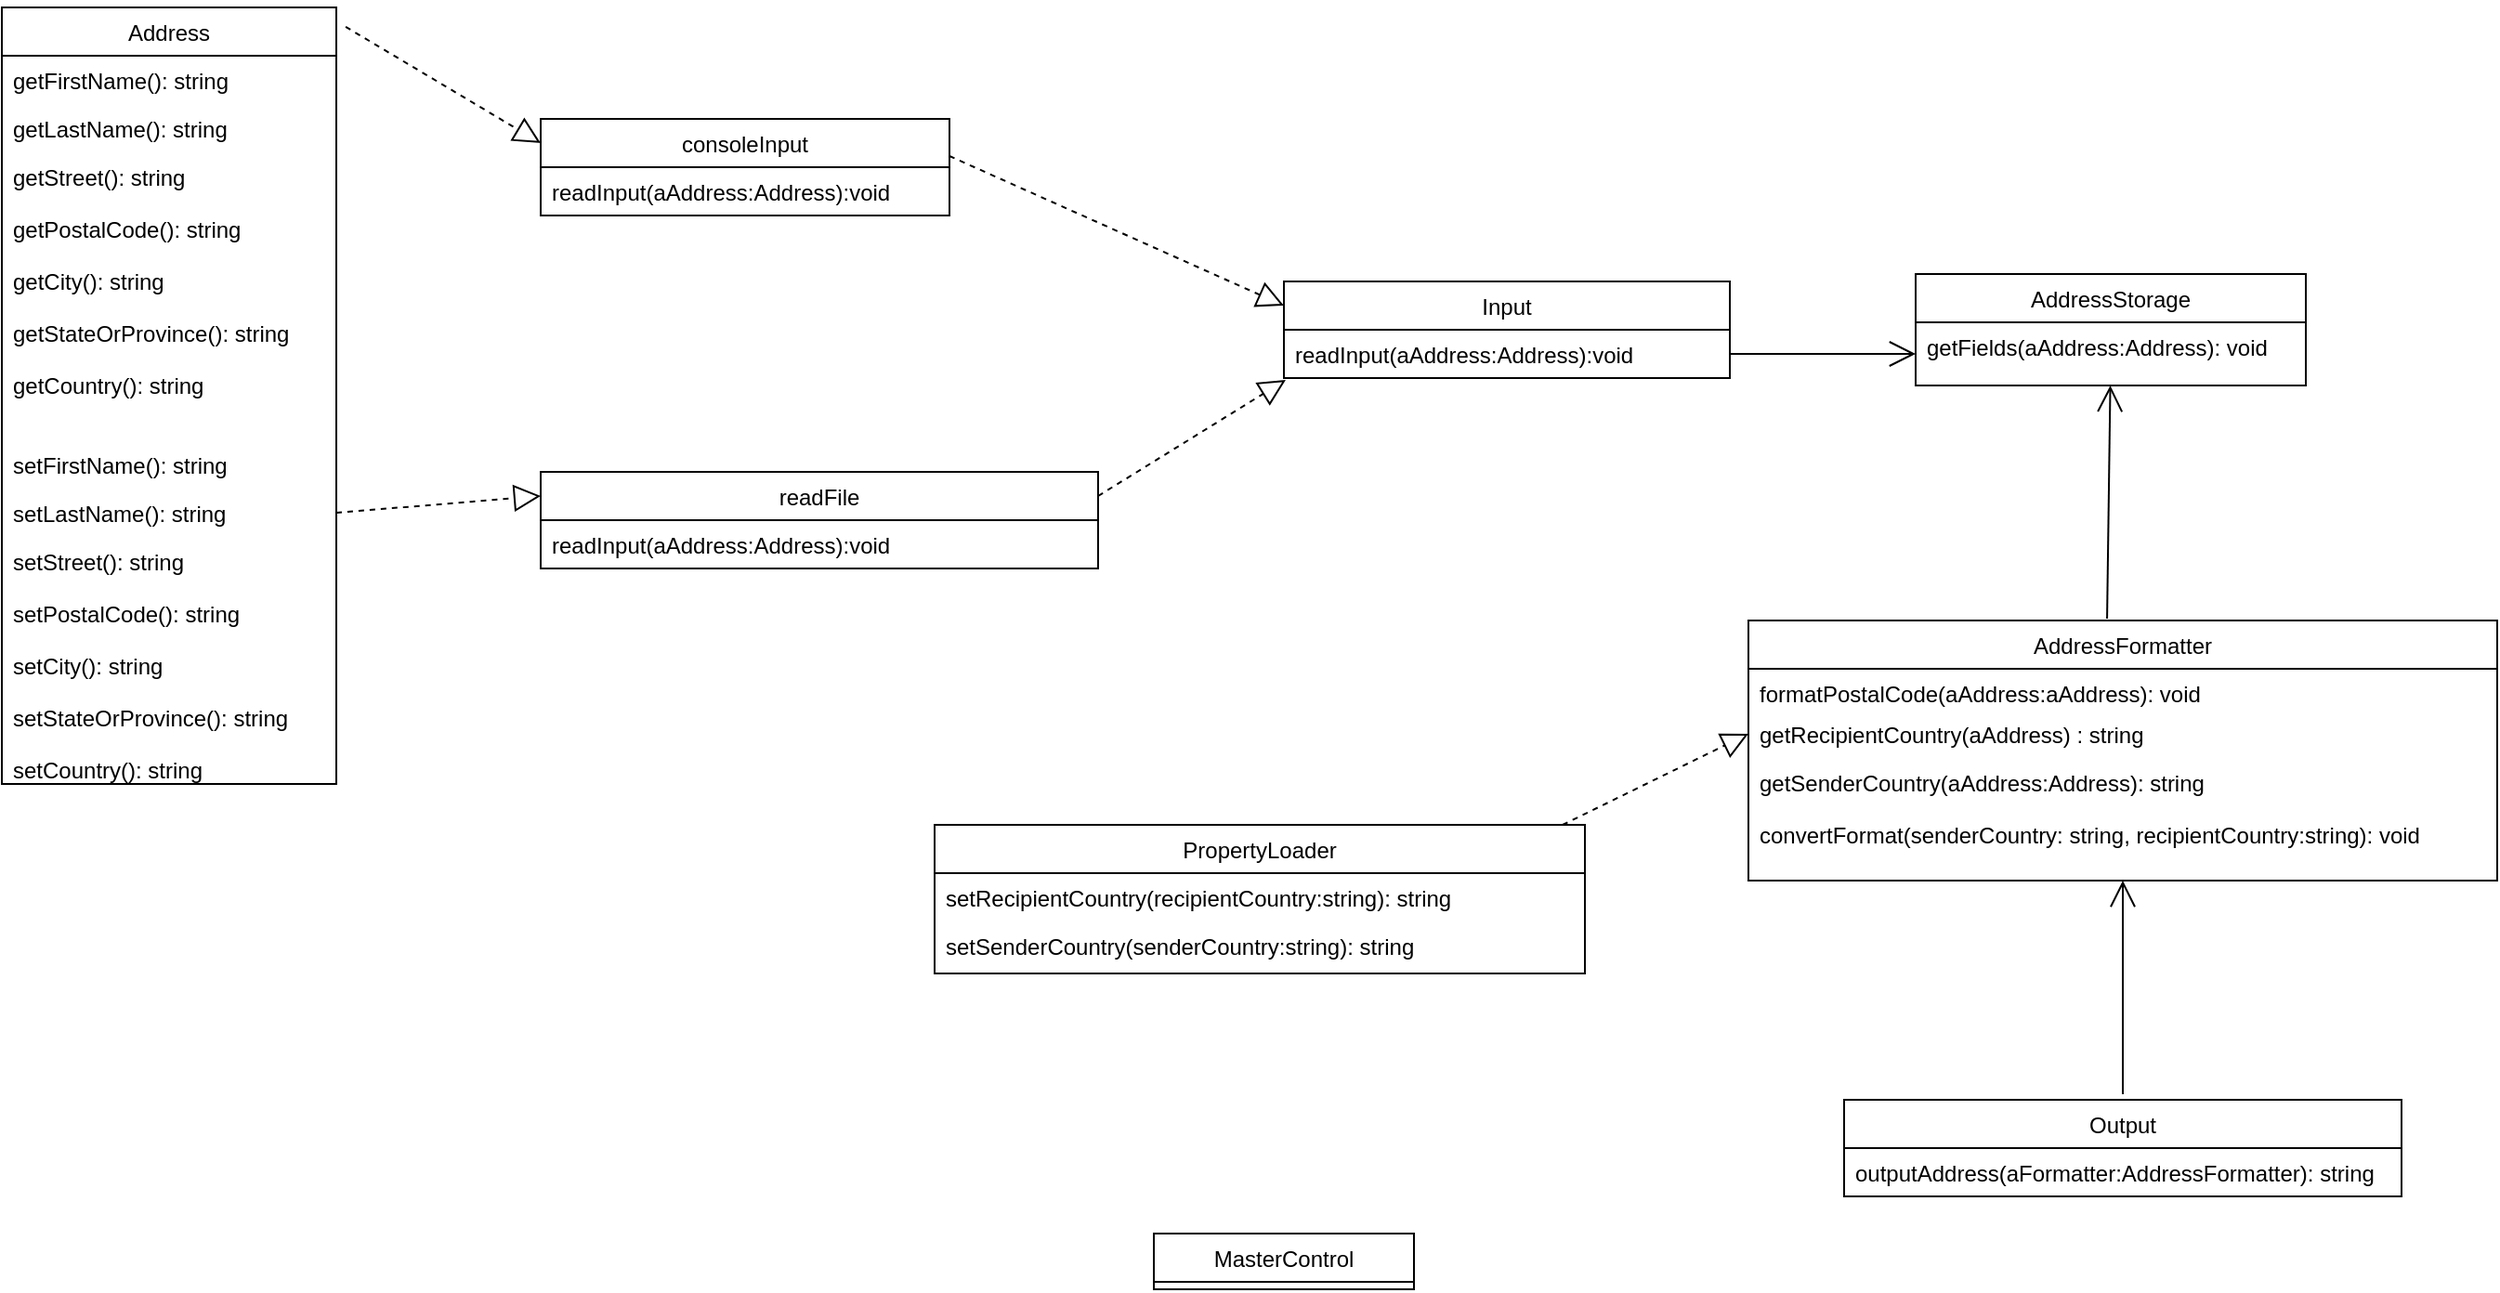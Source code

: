 <mxfile version="14.2.7" type="github">
  <diagram name="Page-1" id="929967ad-93f9-6ef4-fab6-5d389245f69c">
    <mxGraphModel dx="1395" dy="1029" grid="1" gridSize="10" guides="1" tooltips="1" connect="1" arrows="1" fold="1" page="1" pageScale="1.5" pageWidth="1169" pageHeight="826" background="none" math="0" shadow="0">
      <root>
        <mxCell id="0" style=";html=1;" />
        <mxCell id="1" style=";html=1;" parent="0" />
        <mxCell id="BPb1q2xjMMaSEA_R7cb4-1" value="Input" style="swimlane;fontStyle=0;childLayout=stackLayout;horizontal=1;startSize=26;fillColor=none;horizontalStack=0;resizeParent=1;resizeParentMax=0;resizeLast=0;collapsible=1;marginBottom=0;" parent="1" vertex="1">
          <mxGeometry x="890" y="207.5" width="240" height="52" as="geometry" />
        </mxCell>
        <mxCell id="BPb1q2xjMMaSEA_R7cb4-2" value="readInput(aAddress:Address):void" style="text;strokeColor=none;fillColor=none;align=left;verticalAlign=top;spacingLeft=4;spacingRight=4;overflow=hidden;rotatable=0;points=[[0,0.5],[1,0.5]];portConstraint=eastwest;" parent="BPb1q2xjMMaSEA_R7cb4-1" vertex="1">
          <mxGeometry y="26" width="240" height="26" as="geometry" />
        </mxCell>
        <mxCell id="BPb1q2xjMMaSEA_R7cb4-5" value="AddressFormatter" style="swimlane;fontStyle=0;childLayout=stackLayout;horizontal=1;startSize=26;fillColor=none;horizontalStack=0;resizeParent=1;resizeParentMax=0;resizeLast=0;collapsible=1;marginBottom=0;" parent="1" vertex="1">
          <mxGeometry x="1140" y="390" width="403" height="140" as="geometry" />
        </mxCell>
        <mxCell id="BPb1q2xjMMaSEA_R7cb4-6" value="formatPostalCode(aAddress:aAddress): void" style="text;strokeColor=none;fillColor=none;align=left;verticalAlign=top;spacingLeft=4;spacingRight=4;overflow=hidden;rotatable=0;points=[[0,0.5],[1,0.5]];portConstraint=eastwest;" parent="BPb1q2xjMMaSEA_R7cb4-5" vertex="1">
          <mxGeometry y="26" width="403" height="22" as="geometry" />
        </mxCell>
        <mxCell id="BPb1q2xjMMaSEA_R7cb4-7" value="getRecipientCountry(aAddress) : string" style="text;strokeColor=none;fillColor=none;align=left;verticalAlign=top;spacingLeft=4;spacingRight=4;overflow=hidden;rotatable=0;points=[[0,0.5],[1,0.5]];portConstraint=eastwest;" parent="BPb1q2xjMMaSEA_R7cb4-5" vertex="1">
          <mxGeometry y="48" width="403" height="26" as="geometry" />
        </mxCell>
        <mxCell id="BPb1q2xjMMaSEA_R7cb4-8" value="getSenderCountry(aAddress:Address): string&#xa;&#xa;convertFormat(senderCountry: string, recipientCountry:string): void" style="text;strokeColor=none;fillColor=none;align=left;verticalAlign=top;spacingLeft=4;spacingRight=4;overflow=hidden;rotatable=0;points=[[0,0.5],[1,0.5]];portConstraint=eastwest;" parent="BPb1q2xjMMaSEA_R7cb4-5" vertex="1">
          <mxGeometry y="74" width="403" height="66" as="geometry" />
        </mxCell>
        <mxCell id="BPb1q2xjMMaSEA_R7cb4-9" value="Output" style="swimlane;fontStyle=0;childLayout=stackLayout;horizontal=1;startSize=26;fillColor=none;horizontalStack=0;resizeParent=1;resizeParentMax=0;resizeLast=0;collapsible=1;marginBottom=0;" parent="1" vertex="1">
          <mxGeometry x="1191.5" y="648" width="300" height="52" as="geometry" />
        </mxCell>
        <mxCell id="BPb1q2xjMMaSEA_R7cb4-10" value="outputAddress(aFormatter:AddressFormatter): string" style="text;strokeColor=none;fillColor=none;align=left;verticalAlign=top;spacingLeft=4;spacingRight=4;overflow=hidden;rotatable=0;points=[[0,0.5],[1,0.5]];portConstraint=eastwest;" parent="BPb1q2xjMMaSEA_R7cb4-9" vertex="1">
          <mxGeometry y="26" width="300" height="26" as="geometry" />
        </mxCell>
        <mxCell id="AUXMmanpsPG20B2vkFv7-21" value="" style="endArrow=open;endFill=1;endSize=12;html=1;" edge="1" parent="BPb1q2xjMMaSEA_R7cb4-9" target="BPb1q2xjMMaSEA_R7cb4-8">
          <mxGeometry width="160" relative="1" as="geometry">
            <mxPoint x="150" y="-3" as="sourcePoint" />
            <mxPoint x="310" y="-3" as="targetPoint" />
          </mxGeometry>
        </mxCell>
        <mxCell id="BPb1q2xjMMaSEA_R7cb4-13" value="AddressStorage" style="swimlane;fontStyle=0;childLayout=stackLayout;horizontal=1;startSize=26;fillColor=none;horizontalStack=0;resizeParent=1;resizeParentMax=0;resizeLast=0;collapsible=1;marginBottom=0;" parent="1" vertex="1">
          <mxGeometry x="1230" y="203.5" width="210" height="60" as="geometry" />
        </mxCell>
        <mxCell id="BPb1q2xjMMaSEA_R7cb4-14" value="getFields(aAddress:Address): void" style="text;strokeColor=none;fillColor=none;align=left;verticalAlign=top;spacingLeft=4;spacingRight=4;overflow=hidden;rotatable=0;points=[[0,0.5],[1,0.5]];portConstraint=eastwest;" parent="BPb1q2xjMMaSEA_R7cb4-13" vertex="1">
          <mxGeometry y="26" width="210" height="34" as="geometry" />
        </mxCell>
        <mxCell id="AUXMmanpsPG20B2vkFv7-19" style="edgeStyle=orthogonalEdgeStyle;rounded=0;orthogonalLoop=1;jettySize=auto;html=1;exitX=1;exitY=0.5;exitDx=0;exitDy=0;" edge="1" parent="BPb1q2xjMMaSEA_R7cb4-13" source="BPb1q2xjMMaSEA_R7cb4-14" target="BPb1q2xjMMaSEA_R7cb4-14">
          <mxGeometry relative="1" as="geometry" />
        </mxCell>
        <mxCell id="BPb1q2xjMMaSEA_R7cb4-17" value="PropertyLoader" style="swimlane;fontStyle=0;childLayout=stackLayout;horizontal=1;startSize=26;fillColor=none;horizontalStack=0;resizeParent=1;resizeParentMax=0;resizeLast=0;collapsible=1;marginBottom=0;" parent="1" vertex="1">
          <mxGeometry x="702" y="500" width="350" height="80" as="geometry" />
        </mxCell>
        <mxCell id="AUXMmanpsPG20B2vkFv7-49" value="" style="endArrow=block;dashed=1;endFill=0;endSize=12;html=1;entryX=0;entryY=0.5;entryDx=0;entryDy=0;" edge="1" parent="BPb1q2xjMMaSEA_R7cb4-17" target="BPb1q2xjMMaSEA_R7cb4-7">
          <mxGeometry width="160" relative="1" as="geometry">
            <mxPoint x="338" as="sourcePoint" />
            <mxPoint x="498" as="targetPoint" />
          </mxGeometry>
        </mxCell>
        <mxCell id="BPb1q2xjMMaSEA_R7cb4-18" value="setRecipientCountry(recipientCountry:string): string" style="text;strokeColor=none;fillColor=none;align=left;verticalAlign=top;spacingLeft=4;spacingRight=4;overflow=hidden;rotatable=0;points=[[0,0.5],[1,0.5]];portConstraint=eastwest;" parent="BPb1q2xjMMaSEA_R7cb4-17" vertex="1">
          <mxGeometry y="26" width="350" height="26" as="geometry" />
        </mxCell>
        <mxCell id="BPb1q2xjMMaSEA_R7cb4-20" value="setSenderCountry(senderCountry:string): string" style="text;strokeColor=none;fillColor=none;align=left;verticalAlign=top;spacingLeft=4;spacingRight=4;overflow=hidden;rotatable=0;points=[[0,0.5],[1,0.5]];portConstraint=eastwest;" parent="BPb1q2xjMMaSEA_R7cb4-17" vertex="1">
          <mxGeometry y="52" width="350" height="28" as="geometry" />
        </mxCell>
        <mxCell id="AUXMmanpsPG20B2vkFv7-12" value="" style="group" vertex="1" connectable="0" parent="1">
          <mxGeometry x="200" y="60" width="180" height="447" as="geometry" />
        </mxCell>
        <mxCell id="AUXMmanpsPG20B2vkFv7-6" value="setFirstName(): string" style="text;strokeColor=none;fillColor=none;align=left;verticalAlign=top;spacingLeft=4;spacingRight=4;overflow=hidden;rotatable=0;points=[[0,0.5],[1,0.5]];portConstraint=eastwest;" vertex="1" parent="AUXMmanpsPG20B2vkFv7-12">
          <mxGeometry y="233" width="180" height="26" as="geometry" />
        </mxCell>
        <mxCell id="AUXMmanpsPG20B2vkFv7-8" value="setStreet(): string&#xa;&#xa;setPostalCode(): string&#xa;&#xa;setCity(): string&#xa;&#xa;setStateOrProvince(): string&#xa;&#xa;setCountry(): string&#xa;" style="text;strokeColor=none;fillColor=none;align=left;verticalAlign=top;spacingLeft=4;spacingRight=4;overflow=hidden;rotatable=0;points=[[0,0.5],[1,0.5]];portConstraint=eastwest;" vertex="1" parent="AUXMmanpsPG20B2vkFv7-12">
          <mxGeometry y="285" width="180" height="162" as="geometry" />
        </mxCell>
        <mxCell id="AUXMmanpsPG20B2vkFv7-11" value="" style="group" vertex="1" connectable="0" parent="AUXMmanpsPG20B2vkFv7-12">
          <mxGeometry width="180" height="418" as="geometry" />
        </mxCell>
        <mxCell id="AUXMmanpsPG20B2vkFv7-2" value="Address" style="swimlane;fontStyle=0;childLayout=stackLayout;horizontal=1;startSize=26;fillColor=none;horizontalStack=0;resizeParent=1;resizeParentMax=0;resizeLast=0;collapsible=1;marginBottom=0;" vertex="1" parent="AUXMmanpsPG20B2vkFv7-11">
          <mxGeometry width="180" height="418" as="geometry" />
        </mxCell>
        <mxCell id="AUXMmanpsPG20B2vkFv7-3" value="getFirstName(): string" style="text;strokeColor=none;fillColor=none;align=left;verticalAlign=top;spacingLeft=4;spacingRight=4;overflow=hidden;rotatable=0;points=[[0,0.5],[1,0.5]];portConstraint=eastwest;" vertex="1" parent="AUXMmanpsPG20B2vkFv7-2">
          <mxGeometry y="26" width="180" height="26" as="geometry" />
        </mxCell>
        <mxCell id="AUXMmanpsPG20B2vkFv7-4" value="getLastName(): string" style="text;strokeColor=none;fillColor=none;align=left;verticalAlign=top;spacingLeft=4;spacingRight=4;overflow=hidden;rotatable=0;points=[[0,0.5],[1,0.5]];portConstraint=eastwest;" vertex="1" parent="AUXMmanpsPG20B2vkFv7-2">
          <mxGeometry y="52" width="180" height="26" as="geometry" />
        </mxCell>
        <mxCell id="AUXMmanpsPG20B2vkFv7-5" value="getStreet(): string&#xa;&#xa;getPostalCode(): string&#xa;&#xa;getCity(): string&#xa;&#xa;getStateOrProvince(): string&#xa;&#xa;getCountry(): string" style="text;strokeColor=none;fillColor=none;align=left;verticalAlign=top;spacingLeft=4;spacingRight=4;overflow=hidden;rotatable=0;points=[[0,0.5],[1,0.5]];portConstraint=eastwest;" vertex="1" parent="AUXMmanpsPG20B2vkFv7-2">
          <mxGeometry y="78" width="180" height="340" as="geometry" />
        </mxCell>
        <mxCell id="AUXMmanpsPG20B2vkFv7-7" value="setLastName(): string" style="text;strokeColor=none;fillColor=none;align=left;verticalAlign=top;spacingLeft=4;spacingRight=4;overflow=hidden;rotatable=0;points=[[0,0.5],[1,0.5]];portConstraint=eastwest;" vertex="1" parent="AUXMmanpsPG20B2vkFv7-11">
          <mxGeometry y="259" width="180" height="26" as="geometry" />
        </mxCell>
        <mxCell id="AUXMmanpsPG20B2vkFv7-15" value="MasterControl" style="swimlane;fontStyle=0;childLayout=stackLayout;horizontal=1;startSize=26;fillColor=none;horizontalStack=0;resizeParent=1;resizeParentMax=0;resizeLast=0;collapsible=1;marginBottom=0;" vertex="1" parent="1">
          <mxGeometry x="820" y="720" width="140" height="30" as="geometry" />
        </mxCell>
        <mxCell id="AUXMmanpsPG20B2vkFv7-22" value="" style="endArrow=open;endFill=1;endSize=12;html=1;exitX=0.479;exitY=-0.007;exitDx=0;exitDy=0;exitPerimeter=0;" edge="1" parent="1" source="BPb1q2xjMMaSEA_R7cb4-5" target="BPb1q2xjMMaSEA_R7cb4-14">
          <mxGeometry width="160" relative="1" as="geometry">
            <mxPoint x="1310" y="390" as="sourcePoint" />
            <mxPoint x="1470" y="390" as="targetPoint" />
          </mxGeometry>
        </mxCell>
        <mxCell id="AUXMmanpsPG20B2vkFv7-23" value="readFile" style="swimlane;fontStyle=0;childLayout=stackLayout;horizontal=1;startSize=26;fillColor=none;horizontalStack=0;resizeParent=1;resizeParentMax=0;resizeLast=0;collapsible=1;marginBottom=0;" vertex="1" parent="1">
          <mxGeometry x="490" y="310" width="300" height="52" as="geometry" />
        </mxCell>
        <mxCell id="AUXMmanpsPG20B2vkFv7-34" value="readInput(aAddress:Address):void" style="text;strokeColor=none;fillColor=none;align=left;verticalAlign=top;spacingLeft=4;spacingRight=4;overflow=hidden;rotatable=0;points=[[0,0.5],[1,0.5]];portConstraint=eastwest;" vertex="1" parent="AUXMmanpsPG20B2vkFv7-23">
          <mxGeometry y="26" width="300" height="26" as="geometry" />
        </mxCell>
        <mxCell id="AUXMmanpsPG20B2vkFv7-35" style="edgeStyle=orthogonalEdgeStyle;rounded=0;orthogonalLoop=1;jettySize=auto;html=1;exitX=1;exitY=0.5;exitDx=0;exitDy=0;" edge="1" parent="AUXMmanpsPG20B2vkFv7-23">
          <mxGeometry relative="1" as="geometry">
            <mxPoint x="300" y="65" as="sourcePoint" />
            <mxPoint x="300" y="65" as="targetPoint" />
          </mxGeometry>
        </mxCell>
        <mxCell id="AUXMmanpsPG20B2vkFv7-27" value="consoleInput" style="swimlane;fontStyle=0;childLayout=stackLayout;horizontal=1;startSize=26;fillColor=none;horizontalStack=0;resizeParent=1;resizeParentMax=0;resizeLast=0;collapsible=1;marginBottom=0;" vertex="1" parent="1">
          <mxGeometry x="490" y="120" width="220" height="52" as="geometry" />
        </mxCell>
        <mxCell id="AUXMmanpsPG20B2vkFv7-36" value="" style="endArrow=block;dashed=1;endFill=0;endSize=12;html=1;entryX=0;entryY=0.25;entryDx=0;entryDy=0;" edge="1" parent="AUXMmanpsPG20B2vkFv7-27" target="BPb1q2xjMMaSEA_R7cb4-1">
          <mxGeometry width="160" relative="1" as="geometry">
            <mxPoint x="220" y="20" as="sourcePoint" />
            <mxPoint x="340" y="52" as="targetPoint" />
          </mxGeometry>
        </mxCell>
        <mxCell id="AUXMmanpsPG20B2vkFv7-33" value="readInput(aAddress:Address):void" style="text;strokeColor=none;fillColor=none;align=left;verticalAlign=top;spacingLeft=4;spacingRight=4;overflow=hidden;rotatable=0;points=[[0,0.5],[1,0.5]];portConstraint=eastwest;" vertex="1" parent="AUXMmanpsPG20B2vkFv7-27">
          <mxGeometry y="26" width="220" height="26" as="geometry" />
        </mxCell>
        <mxCell id="AUXMmanpsPG20B2vkFv7-47" value="" style="endArrow=open;endFill=1;endSize=12;html=1;entryX=0;entryY=0.5;entryDx=0;entryDy=0;exitX=1;exitY=0.5;exitDx=0;exitDy=0;" edge="1" parent="1" source="BPb1q2xjMMaSEA_R7cb4-2" target="BPb1q2xjMMaSEA_R7cb4-14">
          <mxGeometry width="160" relative="1" as="geometry">
            <mxPoint x="1140" y="250" as="sourcePoint" />
            <mxPoint x="1300" y="250" as="targetPoint" />
          </mxGeometry>
        </mxCell>
        <mxCell id="AUXMmanpsPG20B2vkFv7-37" value="" style="endArrow=block;dashed=1;endFill=0;endSize=12;html=1;entryX=0.004;entryY=1.038;entryDx=0;entryDy=0;entryPerimeter=0;exitX=1;exitY=0.25;exitDx=0;exitDy=0;" edge="1" parent="1" source="AUXMmanpsPG20B2vkFv7-23" target="BPb1q2xjMMaSEA_R7cb4-2">
          <mxGeometry width="160" relative="1" as="geometry">
            <mxPoint x="780" y="328" as="sourcePoint" />
            <mxPoint x="940" y="328" as="targetPoint" />
          </mxGeometry>
        </mxCell>
        <mxCell id="AUXMmanpsPG20B2vkFv7-50" value="" style="endArrow=block;dashed=1;endFill=0;endSize=12;html=1;entryX=0;entryY=0.25;entryDx=0;entryDy=0;exitX=1.028;exitY=0.025;exitDx=0;exitDy=0;exitPerimeter=0;" edge="1" parent="1" source="AUXMmanpsPG20B2vkFv7-2" target="AUXMmanpsPG20B2vkFv7-27">
          <mxGeometry width="160" relative="1" as="geometry">
            <mxPoint x="310" y="60" as="sourcePoint" />
            <mxPoint x="470" y="60" as="targetPoint" />
          </mxGeometry>
        </mxCell>
        <mxCell id="AUXMmanpsPG20B2vkFv7-51" value="" style="endArrow=block;dashed=1;endFill=0;endSize=12;html=1;entryX=0;entryY=0.25;entryDx=0;entryDy=0;exitX=1;exitY=0.5;exitDx=0;exitDy=0;" edge="1" parent="1" source="AUXMmanpsPG20B2vkFv7-7" target="AUXMmanpsPG20B2vkFv7-23">
          <mxGeometry width="160" relative="1" as="geometry">
            <mxPoint x="320" y="330" as="sourcePoint" />
            <mxPoint x="480" y="330" as="targetPoint" />
          </mxGeometry>
        </mxCell>
      </root>
    </mxGraphModel>
  </diagram>
</mxfile>
